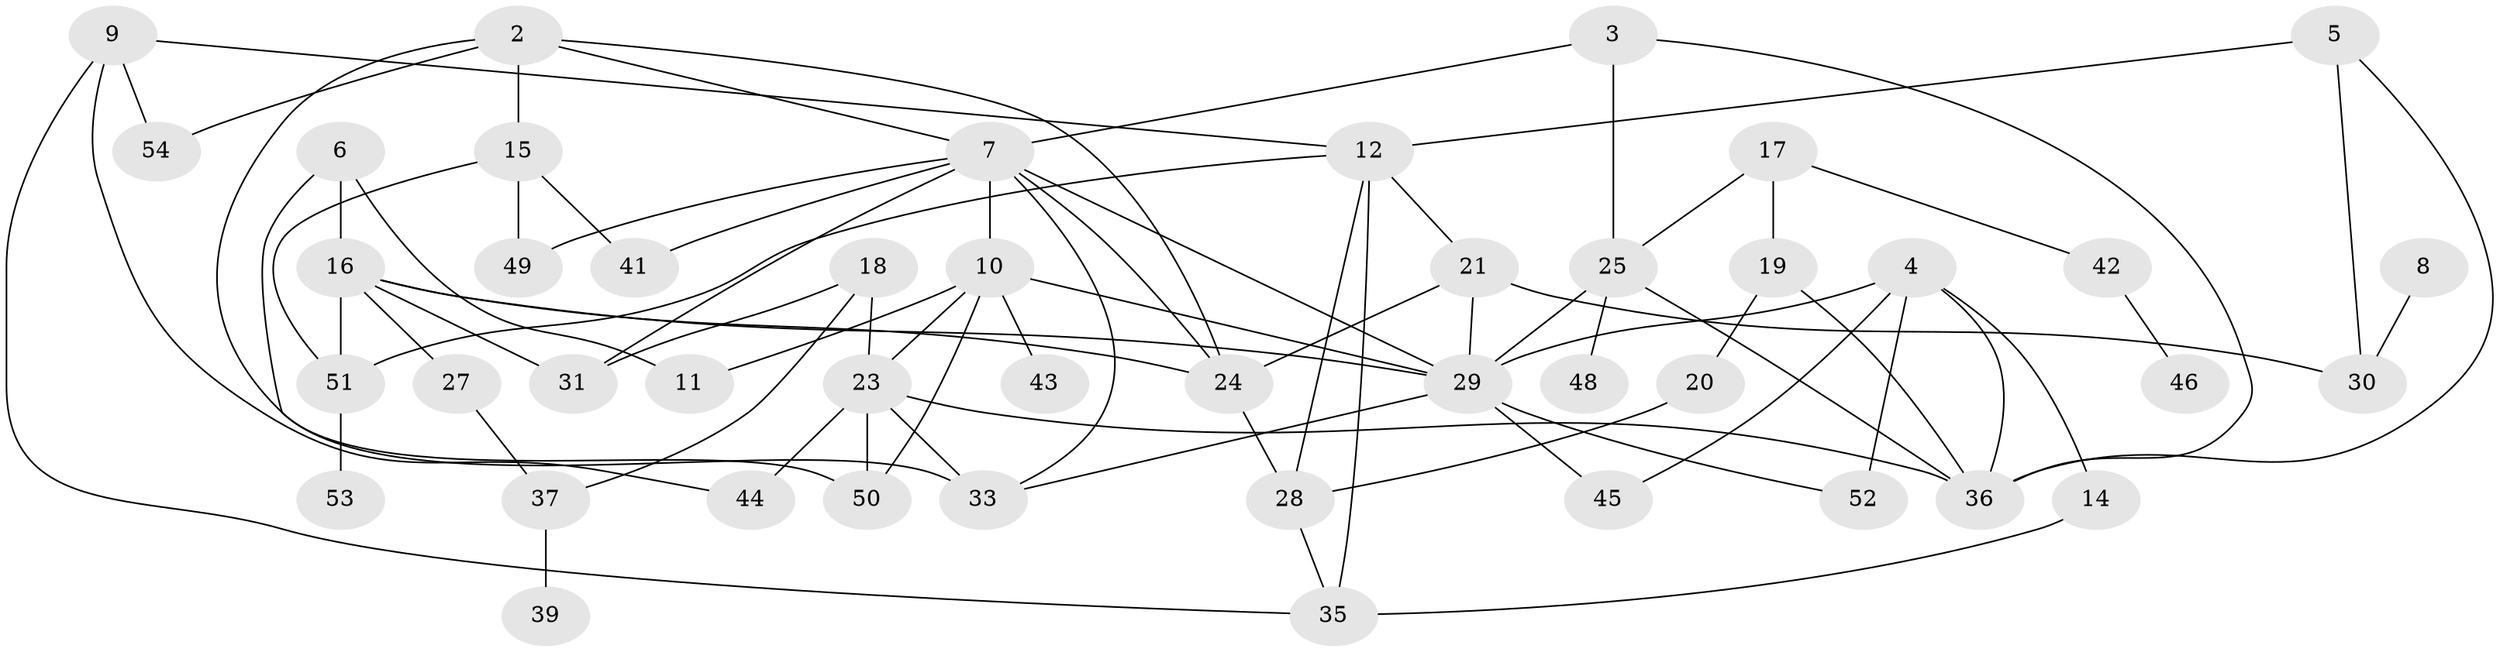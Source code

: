 // original degree distribution, {0: 0.08490566037735849, 4: 0.11320754716981132, 2: 0.27358490566037735, 1: 0.20754716981132076, 5: 0.11320754716981132, 3: 0.18867924528301888, 6: 0.009433962264150943, 8: 0.009433962264150943}
// Generated by graph-tools (version 1.1) at 2025/33/03/09/25 02:33:35]
// undirected, 45 vertices, 77 edges
graph export_dot {
graph [start="1"]
  node [color=gray90,style=filled];
  2;
  3;
  4;
  5;
  6;
  7;
  8;
  9;
  10;
  11;
  12;
  14;
  15;
  16;
  17;
  18;
  19;
  20;
  21;
  23;
  24;
  25;
  27;
  28;
  29;
  30;
  31;
  33;
  35;
  36;
  37;
  39;
  41;
  42;
  43;
  44;
  45;
  46;
  48;
  49;
  50;
  51;
  52;
  53;
  54;
  2 -- 7 [weight=1.0];
  2 -- 15 [weight=1.0];
  2 -- 24 [weight=1.0];
  2 -- 33 [weight=1.0];
  2 -- 54 [weight=1.0];
  3 -- 7 [weight=1.0];
  3 -- 25 [weight=1.0];
  3 -- 36 [weight=1.0];
  4 -- 14 [weight=1.0];
  4 -- 29 [weight=1.0];
  4 -- 36 [weight=1.0];
  4 -- 45 [weight=1.0];
  4 -- 52 [weight=2.0];
  5 -- 12 [weight=1.0];
  5 -- 30 [weight=1.0];
  5 -- 36 [weight=1.0];
  6 -- 11 [weight=1.0];
  6 -- 16 [weight=1.0];
  6 -- 50 [weight=1.0];
  7 -- 10 [weight=1.0];
  7 -- 24 [weight=1.0];
  7 -- 29 [weight=1.0];
  7 -- 31 [weight=1.0];
  7 -- 33 [weight=1.0];
  7 -- 41 [weight=1.0];
  7 -- 49 [weight=1.0];
  8 -- 30 [weight=1.0];
  9 -- 12 [weight=1.0];
  9 -- 35 [weight=1.0];
  9 -- 44 [weight=1.0];
  9 -- 54 [weight=1.0];
  10 -- 11 [weight=1.0];
  10 -- 23 [weight=1.0];
  10 -- 29 [weight=1.0];
  10 -- 43 [weight=1.0];
  10 -- 50 [weight=1.0];
  12 -- 21 [weight=1.0];
  12 -- 28 [weight=1.0];
  12 -- 35 [weight=1.0];
  12 -- 51 [weight=1.0];
  14 -- 35 [weight=1.0];
  15 -- 41 [weight=1.0];
  15 -- 49 [weight=1.0];
  15 -- 51 [weight=1.0];
  16 -- 24 [weight=1.0];
  16 -- 27 [weight=1.0];
  16 -- 29 [weight=1.0];
  16 -- 31 [weight=1.0];
  16 -- 51 [weight=1.0];
  17 -- 19 [weight=1.0];
  17 -- 25 [weight=1.0];
  17 -- 42 [weight=1.0];
  18 -- 23 [weight=1.0];
  18 -- 31 [weight=1.0];
  18 -- 37 [weight=1.0];
  19 -- 20 [weight=1.0];
  19 -- 36 [weight=1.0];
  20 -- 28 [weight=1.0];
  21 -- 24 [weight=1.0];
  21 -- 29 [weight=1.0];
  21 -- 30 [weight=1.0];
  23 -- 33 [weight=2.0];
  23 -- 36 [weight=1.0];
  23 -- 44 [weight=2.0];
  23 -- 50 [weight=1.0];
  24 -- 28 [weight=1.0];
  25 -- 29 [weight=1.0];
  25 -- 36 [weight=1.0];
  25 -- 48 [weight=1.0];
  27 -- 37 [weight=1.0];
  28 -- 35 [weight=1.0];
  29 -- 33 [weight=1.0];
  29 -- 45 [weight=1.0];
  29 -- 52 [weight=1.0];
  37 -- 39 [weight=1.0];
  42 -- 46 [weight=1.0];
  51 -- 53 [weight=1.0];
}
